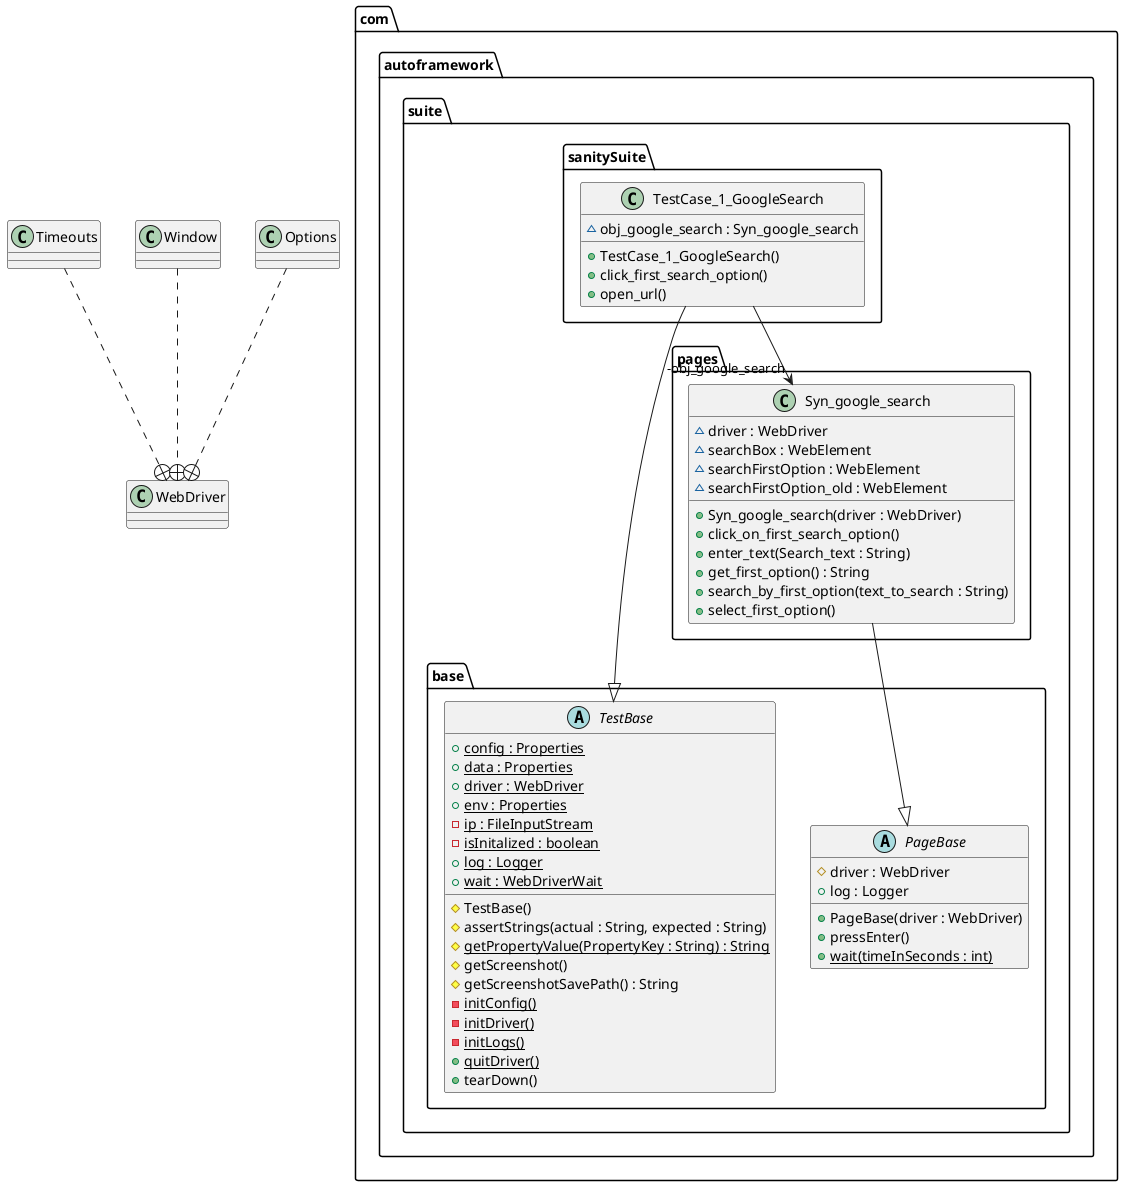 @startuml
package com.autoframework.suite.base {
  abstract class PageBase {
    # driver : WebDriver
    + log : Logger
    + PageBase(driver : WebDriver)
    + pressEnter()
    + wait(timeInSeconds : int) {static}
  }
  abstract class TestBase {
    + config : Properties {static}
    + data : Properties {static}
    + driver : WebDriver {static}
    + env : Properties {static}
    - ip : FileInputStream {static}
    - isInitalized : boolean {static}
    + log : Logger {static}
    + wait : WebDriverWait {static}
    # TestBase()
    # assertStrings(actual : String, expected : String)
    # getPropertyValue(PropertyKey : String) : String {static}
    # getScreenshot()
    # getScreenshotSavePath() : String
    - initConfig() {static}
    - initDriver() {static}
    - initLogs() {static}
    + quitDriver() {static}
    + tearDown()
  }
}
package com.autoframework.suite.sanitySuite {
  class TestCase_1_GoogleSearch {
    ~ obj_google_search : Syn_google_search
    + TestCase_1_GoogleSearch()
    + click_first_search_option()
    + open_url()
  }
}
package com.autoframework.suite.pages {
  class Syn_google_search {
    ~ driver : WebDriver
    ~ searchBox : WebElement
    ~ searchFirstOption : WebElement
    ~ searchFirstOption_old : WebElement
    + Syn_google_search(driver : WebDriver)
    + click_on_first_search_option()
    + enter_text(Search_text : String)
    + get_first_option() : String
    + search_by_first_option(text_to_search : String)
    + select_first_option()
  }
}
Timeouts ..+ WebDriver
TestCase_1_GoogleSearch -->  "-obj_google_search" Syn_google_search
Window ..+ WebDriver
Options ..+ WebDriver
Syn_google_search --|> PageBase 
TestCase_1_GoogleSearch --|> TestBase 
@enduml